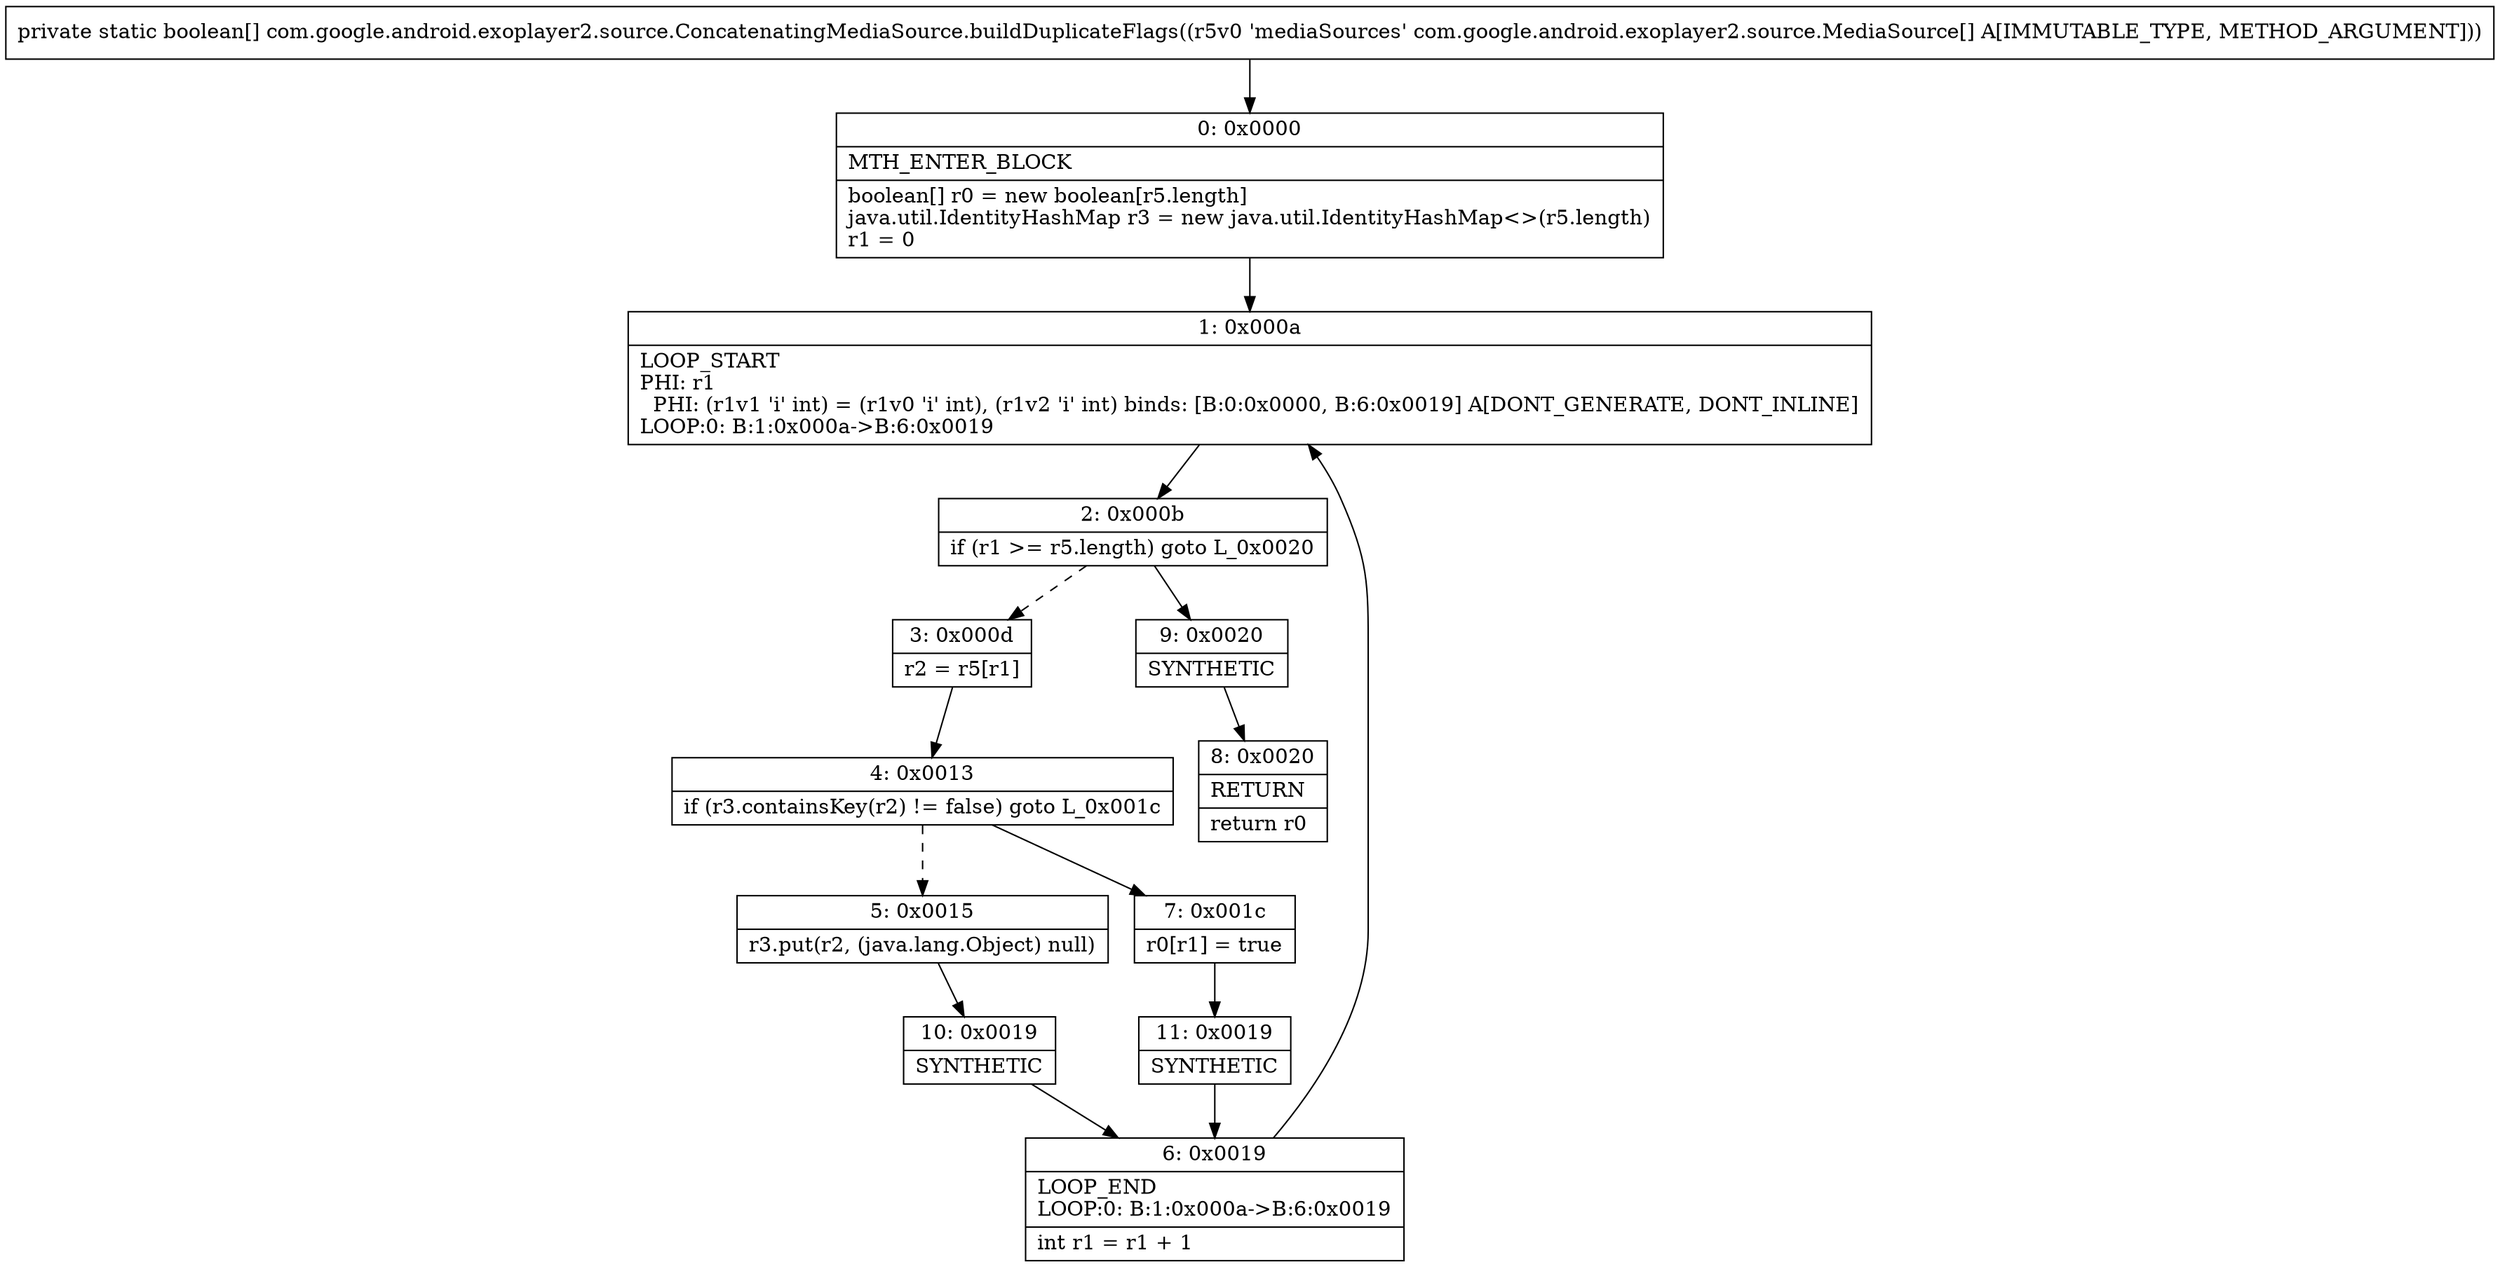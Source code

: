 digraph "CFG forcom.google.android.exoplayer2.source.ConcatenatingMediaSource.buildDuplicateFlags([Lcom\/google\/android\/exoplayer2\/source\/MediaSource;)[Z" {
Node_0 [shape=record,label="{0\:\ 0x0000|MTH_ENTER_BLOCK\l|boolean[] r0 = new boolean[r5.length]\ljava.util.IdentityHashMap r3 = new java.util.IdentityHashMap\<\>(r5.length)\lr1 = 0\l}"];
Node_1 [shape=record,label="{1\:\ 0x000a|LOOP_START\lPHI: r1 \l  PHI: (r1v1 'i' int) = (r1v0 'i' int), (r1v2 'i' int) binds: [B:0:0x0000, B:6:0x0019] A[DONT_GENERATE, DONT_INLINE]\lLOOP:0: B:1:0x000a\-\>B:6:0x0019\l}"];
Node_2 [shape=record,label="{2\:\ 0x000b|if (r1 \>= r5.length) goto L_0x0020\l}"];
Node_3 [shape=record,label="{3\:\ 0x000d|r2 = r5[r1]\l}"];
Node_4 [shape=record,label="{4\:\ 0x0013|if (r3.containsKey(r2) != false) goto L_0x001c\l}"];
Node_5 [shape=record,label="{5\:\ 0x0015|r3.put(r2, (java.lang.Object) null)\l}"];
Node_6 [shape=record,label="{6\:\ 0x0019|LOOP_END\lLOOP:0: B:1:0x000a\-\>B:6:0x0019\l|int r1 = r1 + 1\l}"];
Node_7 [shape=record,label="{7\:\ 0x001c|r0[r1] = true\l}"];
Node_8 [shape=record,label="{8\:\ 0x0020|RETURN\l|return r0\l}"];
Node_9 [shape=record,label="{9\:\ 0x0020|SYNTHETIC\l}"];
Node_10 [shape=record,label="{10\:\ 0x0019|SYNTHETIC\l}"];
Node_11 [shape=record,label="{11\:\ 0x0019|SYNTHETIC\l}"];
MethodNode[shape=record,label="{private static boolean[] com.google.android.exoplayer2.source.ConcatenatingMediaSource.buildDuplicateFlags((r5v0 'mediaSources' com.google.android.exoplayer2.source.MediaSource[] A[IMMUTABLE_TYPE, METHOD_ARGUMENT])) }"];
MethodNode -> Node_0;
Node_0 -> Node_1;
Node_1 -> Node_2;
Node_2 -> Node_3[style=dashed];
Node_2 -> Node_9;
Node_3 -> Node_4;
Node_4 -> Node_5[style=dashed];
Node_4 -> Node_7;
Node_5 -> Node_10;
Node_6 -> Node_1;
Node_7 -> Node_11;
Node_9 -> Node_8;
Node_10 -> Node_6;
Node_11 -> Node_6;
}

